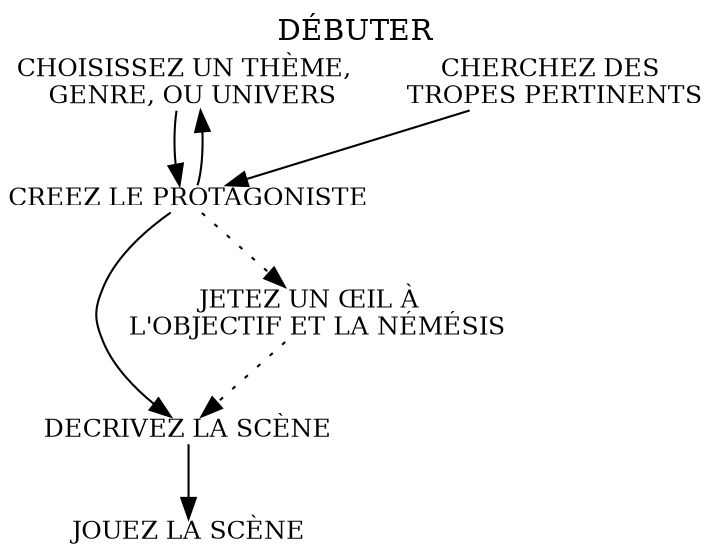 digraph debuter {
    label = "DÉBUTER";
    labelloc="t";
    //fontname="Permanent Marker";
    node [shape="plain", style = "rounded", 
    /*fontname="Permanent Marker",*/ fontsize=12]
    st1 [label = "CHOISISSEZ UN THÈME, \n GENRE, OU UNIVERS"];
    st2 [label = "CHERCHEZ DES\n TROPES PERTINENTS"];
    id1 [label = "DECRIVEZ LA SCÈNE"];
    pg1 [label = "CREEZ LE PROTAGONISTE"];
    pg2 [label = "JETEZ UN ŒIL À \n L'OBJECTIF ET LA NÉMÉSIS"];
    id2 [label = "JOUEZ LA SCÈNE"];

    st1, st2 -> pg1;
    pg1 -> id1, st1;
    pg1 -> pg2 [style = "dotted"];
    pg2 -> id1 [style = "dotted"];
    id1 -> id2;
}